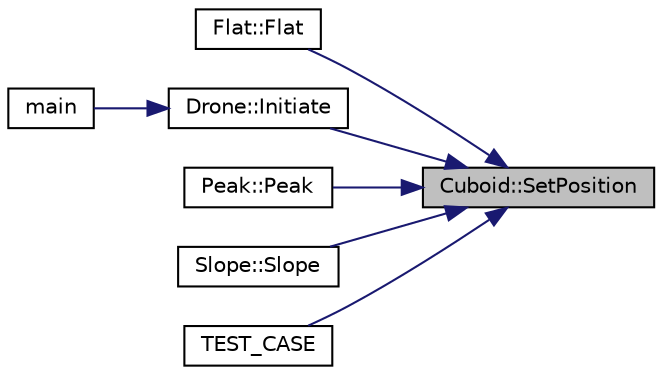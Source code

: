 digraph "Cuboid::SetPosition"
{
 // LATEX_PDF_SIZE
  edge [fontname="Helvetica",fontsize="10",labelfontname="Helvetica",labelfontsize="10"];
  node [fontname="Helvetica",fontsize="10",shape=record];
  rankdir="RL";
  Node1 [label="Cuboid::SetPosition",height=0.2,width=0.4,color="black", fillcolor="grey75", style="filled", fontcolor="black",tooltip="Ustal pozycję i orientację prostopadłościanu (względem układu drona)"];
  Node1 -> Node2 [dir="back",color="midnightblue",fontsize="10",style="solid",fontname="Helvetica"];
  Node2 [label="Flat::Flat",height=0.2,width=0.4,color="black", fillcolor="white", style="filled",URL="$class_flat.html#a2867c2bf0ae9291565ad52b2f8852386",tooltip="Konstruktor tworzenia nowego plaskowyzu z danymi parametrami."];
  Node1 -> Node3 [dir="back",color="midnightblue",fontsize="10",style="solid",fontname="Helvetica"];
  Node3 [label="Drone::Initiate",height=0.2,width=0.4,color="black", fillcolor="white", style="filled",URL="$class_drone.html#a4f9ab4d6a458e5a65507545e59c401fa",tooltip="Tworzenie drona według brył wzorcowych jego elementów, współrzędnych położenia i kątu obrotu."];
  Node3 -> Node4 [dir="back",color="midnightblue",fontsize="10",style="solid",fontname="Helvetica"];
  Node4 [label="main",height=0.2,width=0.4,color="black", fillcolor="white", style="filled",URL="$app_2main_8cpp.html#ae66f6b31b5ad750f1fe042a706a4e3d4",tooltip=" "];
  Node1 -> Node5 [dir="back",color="midnightblue",fontsize="10",style="solid",fontname="Helvetica"];
  Node5 [label="Peak::Peak",height=0.2,width=0.4,color="black", fillcolor="white", style="filled",URL="$class_peak.html#acf8ee58742a2e46ef6cd139a8d92b548",tooltip="Konstruktor tworzenia nowej gory ze szczytem z danymi parametrami."];
  Node1 -> Node6 [dir="back",color="midnightblue",fontsize="10",style="solid",fontname="Helvetica"];
  Node6 [label="Slope::Slope",height=0.2,width=0.4,color="black", fillcolor="white", style="filled",URL="$class_slope.html#a33b1b7109f5c69c30eed2b71b95103eb",tooltip="Konstruktor tworzenia nowej gory z grania z danymi parametrami."];
  Node1 -> Node7 [dir="back",color="midnightblue",fontsize="10",style="solid",fontname="Helvetica"];
  Node7 [label="TEST_CASE",height=0.2,width=0.4,color="black", fillcolor="white", style="filled",URL="$test__cuboid_8cpp.html#a740f9b1c96926eda48f0142961b57564",tooltip=" "];
}
